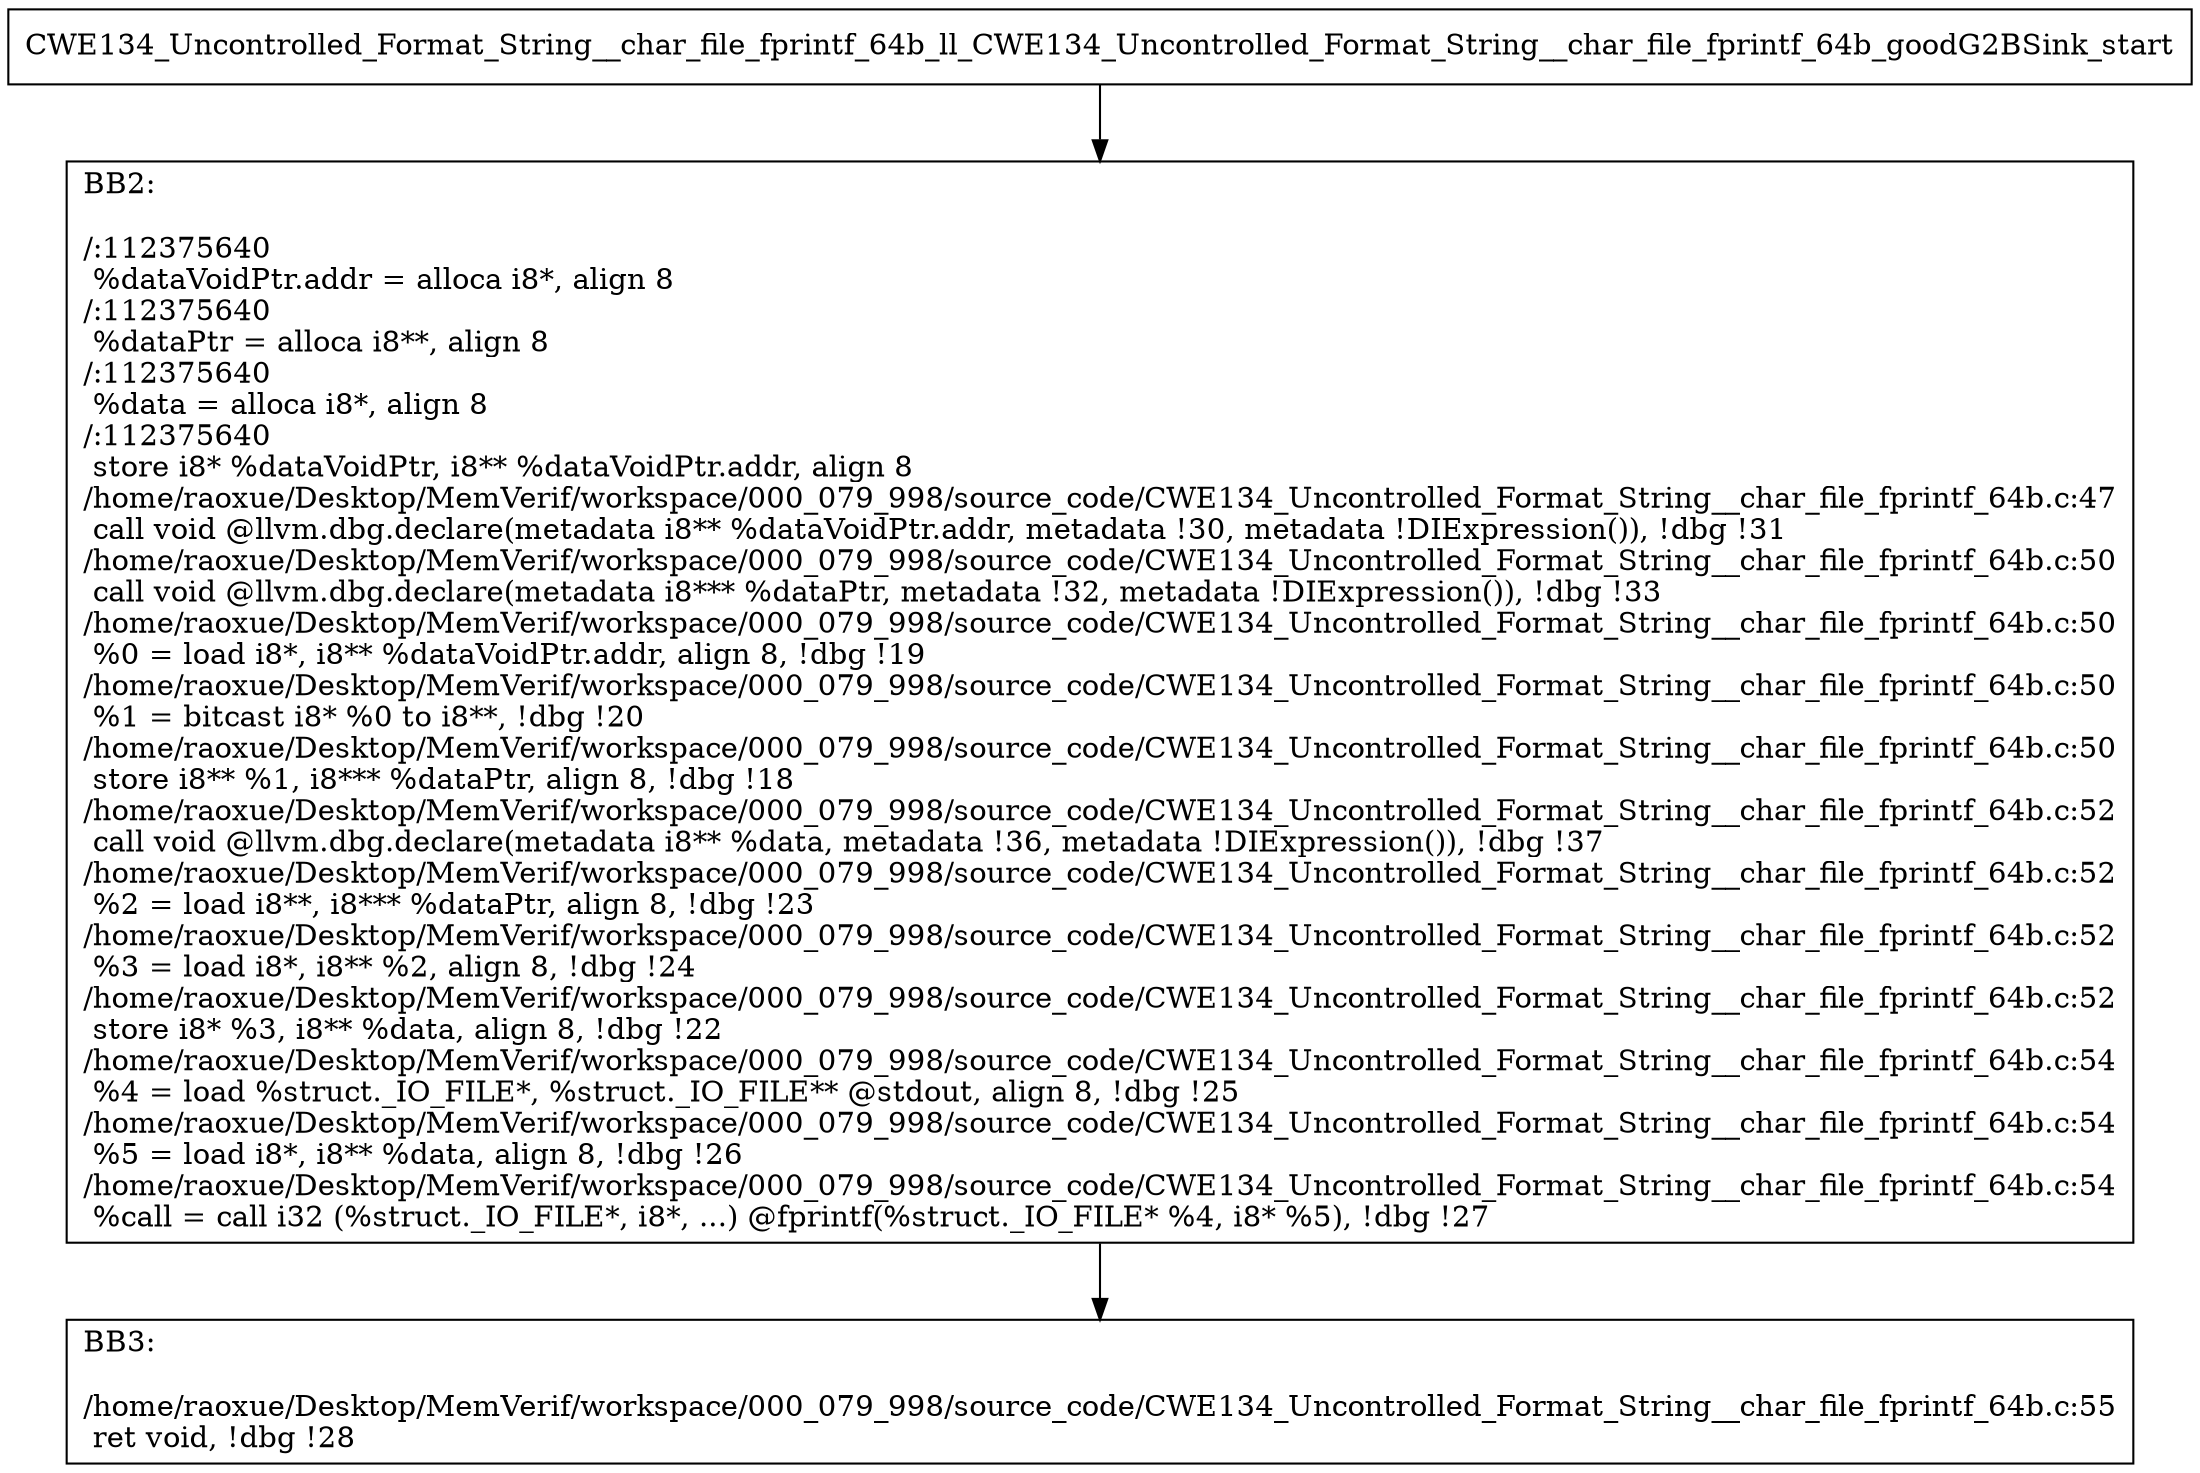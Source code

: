 digraph "CFG for'CWE134_Uncontrolled_Format_String__char_file_fprintf_64b_ll_CWE134_Uncontrolled_Format_String__char_file_fprintf_64b_goodG2BSink' function" {
	BBCWE134_Uncontrolled_Format_String__char_file_fprintf_64b_ll_CWE134_Uncontrolled_Format_String__char_file_fprintf_64b_goodG2BSink_start[shape=record,label="{CWE134_Uncontrolled_Format_String__char_file_fprintf_64b_ll_CWE134_Uncontrolled_Format_String__char_file_fprintf_64b_goodG2BSink_start}"];
	BBCWE134_Uncontrolled_Format_String__char_file_fprintf_64b_ll_CWE134_Uncontrolled_Format_String__char_file_fprintf_64b_goodG2BSink_start-> CWE134_Uncontrolled_Format_String__char_file_fprintf_64b_ll_CWE134_Uncontrolled_Format_String__char_file_fprintf_64b_goodG2BSinkBB2;
	CWE134_Uncontrolled_Format_String__char_file_fprintf_64b_ll_CWE134_Uncontrolled_Format_String__char_file_fprintf_64b_goodG2BSinkBB2 [shape=record, label="{BB2:\l\l/:112375640\l
  %dataVoidPtr.addr = alloca i8*, align 8\l
/:112375640\l
  %dataPtr = alloca i8**, align 8\l
/:112375640\l
  %data = alloca i8*, align 8\l
/:112375640\l
  store i8* %dataVoidPtr, i8** %dataVoidPtr.addr, align 8\l
/home/raoxue/Desktop/MemVerif/workspace/000_079_998/source_code/CWE134_Uncontrolled_Format_String__char_file_fprintf_64b.c:47\l
  call void @llvm.dbg.declare(metadata i8** %dataVoidPtr.addr, metadata !30, metadata !DIExpression()), !dbg !31\l
/home/raoxue/Desktop/MemVerif/workspace/000_079_998/source_code/CWE134_Uncontrolled_Format_String__char_file_fprintf_64b.c:50\l
  call void @llvm.dbg.declare(metadata i8*** %dataPtr, metadata !32, metadata !DIExpression()), !dbg !33\l
/home/raoxue/Desktop/MemVerif/workspace/000_079_998/source_code/CWE134_Uncontrolled_Format_String__char_file_fprintf_64b.c:50\l
  %0 = load i8*, i8** %dataVoidPtr.addr, align 8, !dbg !19\l
/home/raoxue/Desktop/MemVerif/workspace/000_079_998/source_code/CWE134_Uncontrolled_Format_String__char_file_fprintf_64b.c:50\l
  %1 = bitcast i8* %0 to i8**, !dbg !20\l
/home/raoxue/Desktop/MemVerif/workspace/000_079_998/source_code/CWE134_Uncontrolled_Format_String__char_file_fprintf_64b.c:50\l
  store i8** %1, i8*** %dataPtr, align 8, !dbg !18\l
/home/raoxue/Desktop/MemVerif/workspace/000_079_998/source_code/CWE134_Uncontrolled_Format_String__char_file_fprintf_64b.c:52\l
  call void @llvm.dbg.declare(metadata i8** %data, metadata !36, metadata !DIExpression()), !dbg !37\l
/home/raoxue/Desktop/MemVerif/workspace/000_079_998/source_code/CWE134_Uncontrolled_Format_String__char_file_fprintf_64b.c:52\l
  %2 = load i8**, i8*** %dataPtr, align 8, !dbg !23\l
/home/raoxue/Desktop/MemVerif/workspace/000_079_998/source_code/CWE134_Uncontrolled_Format_String__char_file_fprintf_64b.c:52\l
  %3 = load i8*, i8** %2, align 8, !dbg !24\l
/home/raoxue/Desktop/MemVerif/workspace/000_079_998/source_code/CWE134_Uncontrolled_Format_String__char_file_fprintf_64b.c:52\l
  store i8* %3, i8** %data, align 8, !dbg !22\l
/home/raoxue/Desktop/MemVerif/workspace/000_079_998/source_code/CWE134_Uncontrolled_Format_String__char_file_fprintf_64b.c:54\l
  %4 = load %struct._IO_FILE*, %struct._IO_FILE** @stdout, align 8, !dbg !25\l
/home/raoxue/Desktop/MemVerif/workspace/000_079_998/source_code/CWE134_Uncontrolled_Format_String__char_file_fprintf_64b.c:54\l
  %5 = load i8*, i8** %data, align 8, !dbg !26\l
/home/raoxue/Desktop/MemVerif/workspace/000_079_998/source_code/CWE134_Uncontrolled_Format_String__char_file_fprintf_64b.c:54\l
  %call = call i32 (%struct._IO_FILE*, i8*, ...) @fprintf(%struct._IO_FILE* %4, i8* %5), !dbg !27\l
}"];
	CWE134_Uncontrolled_Format_String__char_file_fprintf_64b_ll_CWE134_Uncontrolled_Format_String__char_file_fprintf_64b_goodG2BSinkBB2-> CWE134_Uncontrolled_Format_String__char_file_fprintf_64b_ll_CWE134_Uncontrolled_Format_String__char_file_fprintf_64b_goodG2BSinkBB3;
	CWE134_Uncontrolled_Format_String__char_file_fprintf_64b_ll_CWE134_Uncontrolled_Format_String__char_file_fprintf_64b_goodG2BSinkBB3 [shape=record, label="{BB3:\l\l/home/raoxue/Desktop/MemVerif/workspace/000_079_998/source_code/CWE134_Uncontrolled_Format_String__char_file_fprintf_64b.c:55\l
  ret void, !dbg !28\l
}"];
}
